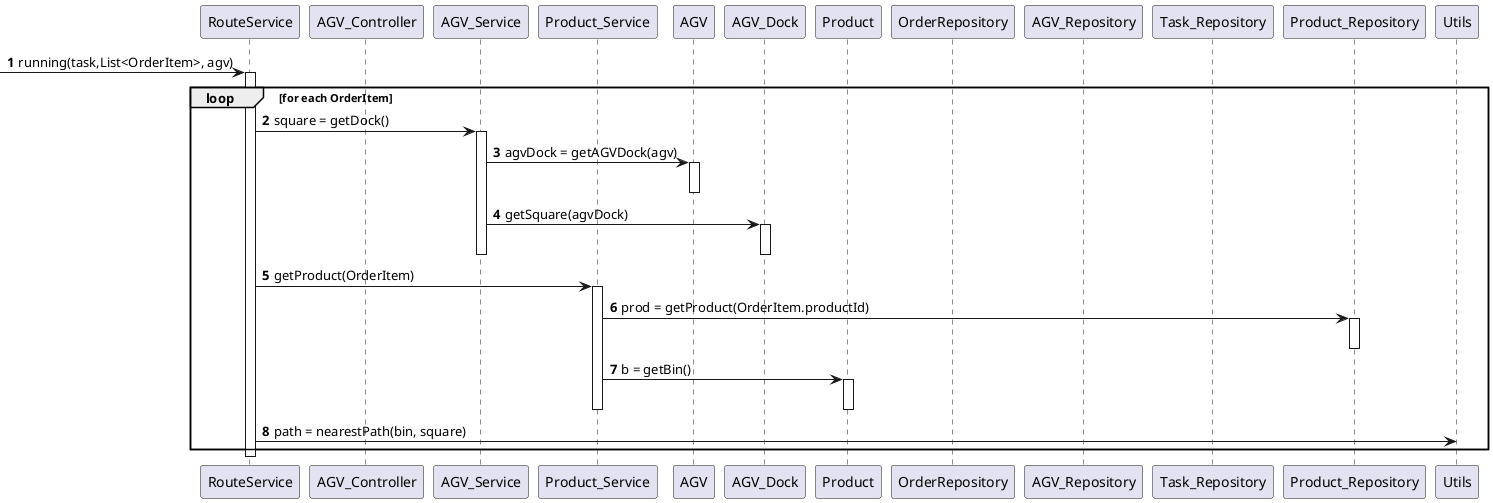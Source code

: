 @startuml
'https://plantuml.com/sequence-diagram
autonumber


participant "RouteService" as CTR
participant "AGV_Controller" as ACTR
participant "AGV_Service" as AGV_Service
participant "Product_Service" as PS


participant "AGV" as AGV
participant "AGV_Dock" as AgvDocks
participant "Product" as prod

participant "OrderRepository" as OR
participant "AGV_Repository" as AGVR
participant "Task_Repository" as TR
participant "Product_Repository" as PR

participant "Utils" as Utils

 -> CTR : running(task,List<OrderItem>, agv)


activate CTR

loop for each OrderItem

CTR -> AGV_Service : square = getDock()
activate AGV_Service

AGV_Service -> AGV : agvDock = getAGVDock(agv)
activate AGV
deactivate AGV

AGV_Service -> AgvDocks : getSquare(agvDock)
activate AgvDocks
deactivate AgvDocks

deactivate AGV_Service

CTR -> PS : getProduct(OrderItem)
activate PS

PS -> PR : prod = getProduct(OrderItem.productId)
activate PR
deactivate PR

PS -> prod : b = getBin()
activate prod
deactivate prod

deactivate PS

CTR -> Utils : path = nearestPath(bin, square)



end loop

deactivate CTR


@enduml